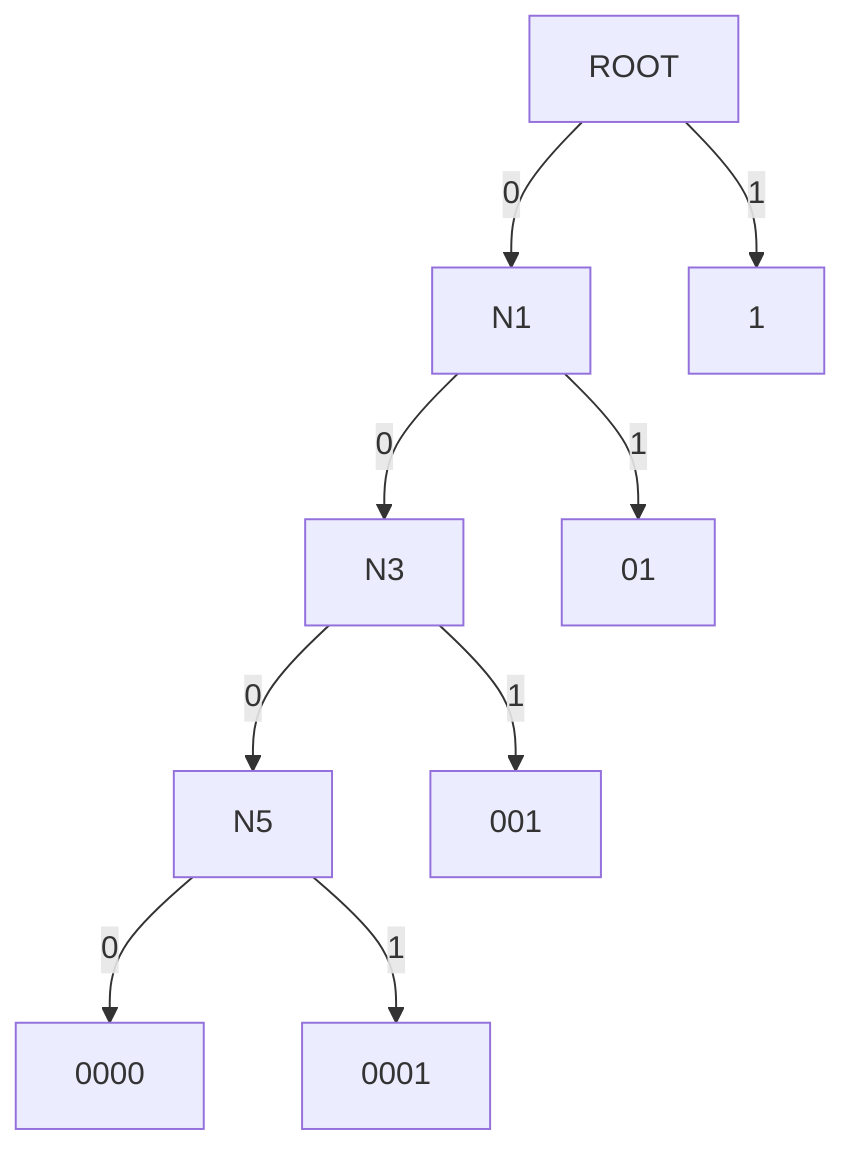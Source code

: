 graph TD
    ROOT -->|0| N1
    ROOT -->|1| N2[1]
    N1 -->|0| N3
    N1 -->|1| N4[01]
    N3 -->|0| N5
    N3 -->|1| N6[001]
    N5 -->|0| N7[0000]
    N5 -->|1| N8[0001]